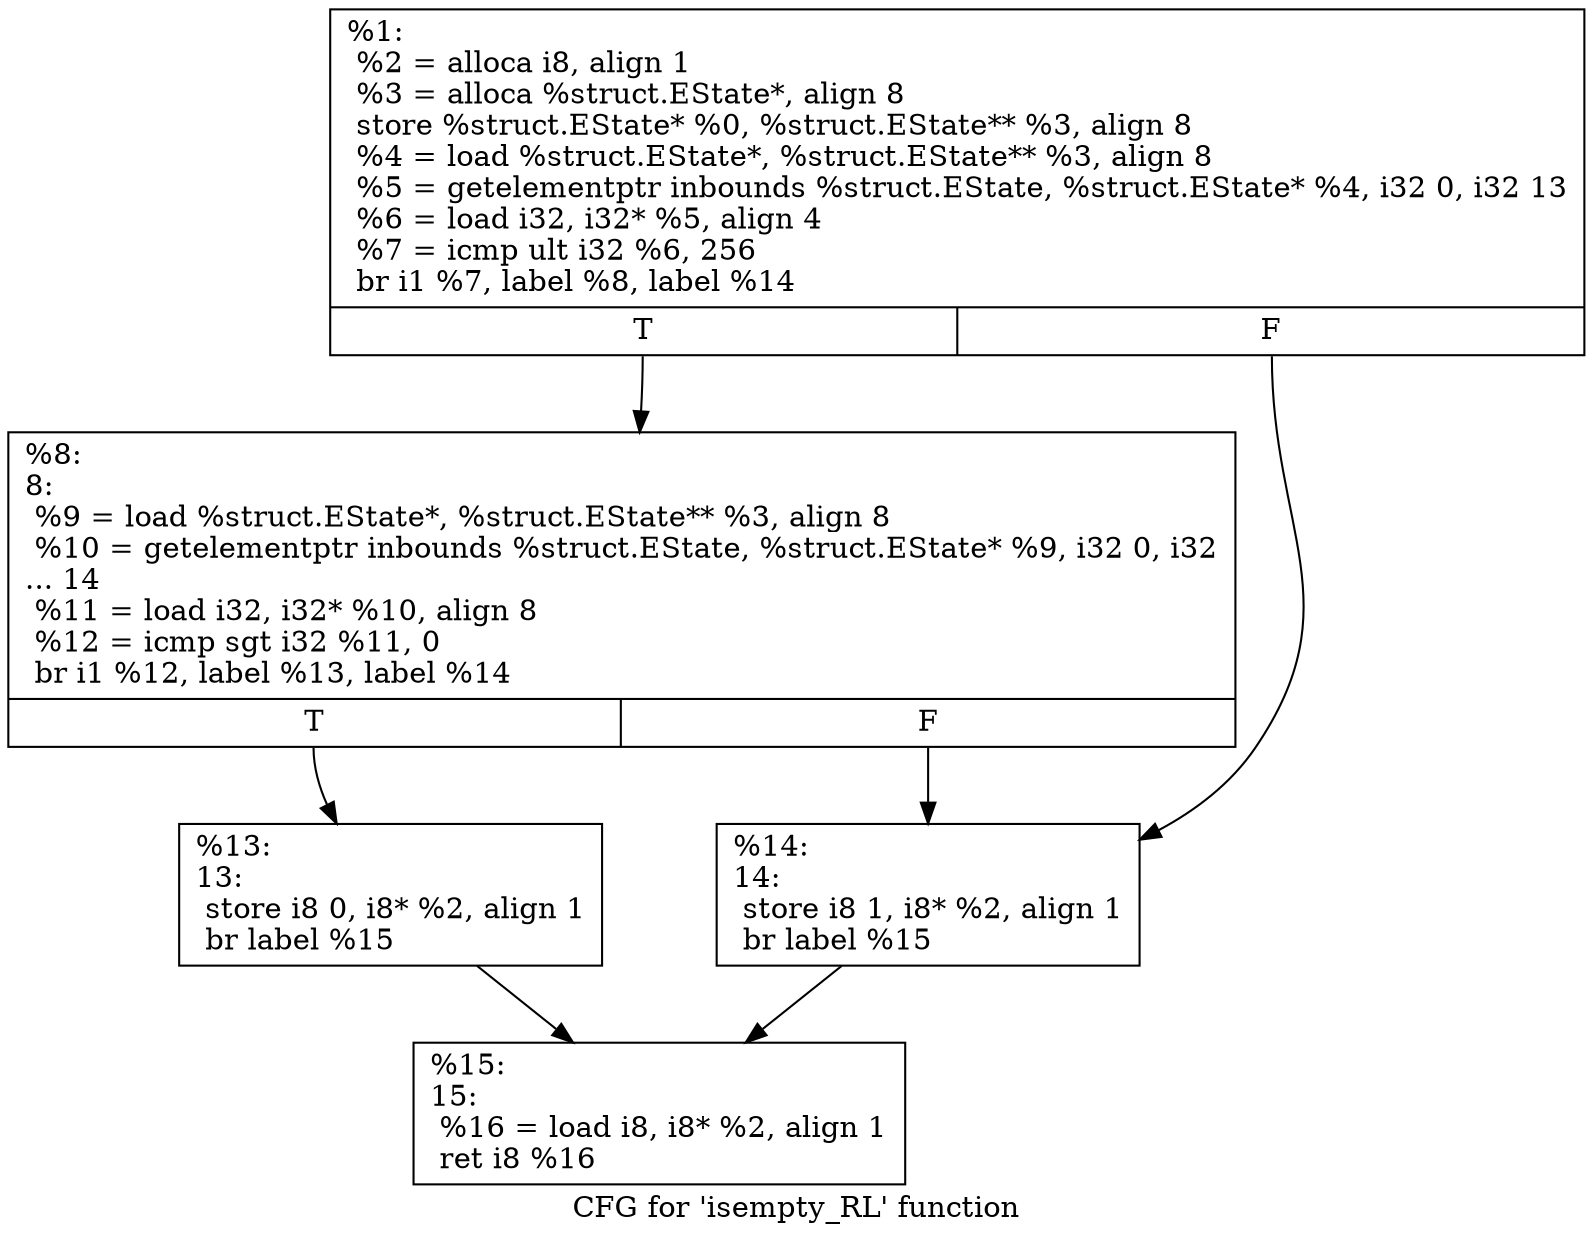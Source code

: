 digraph "CFG for 'isempty_RL' function" {
	label="CFG for 'isempty_RL' function";

	Node0xc22960 [shape=record,label="{%1:\l  %2 = alloca i8, align 1\l  %3 = alloca %struct.EState*, align 8\l  store %struct.EState* %0, %struct.EState** %3, align 8\l  %4 = load %struct.EState*, %struct.EState** %3, align 8\l  %5 = getelementptr inbounds %struct.EState, %struct.EState* %4, i32 0, i32 13\l  %6 = load i32, i32* %5, align 4\l  %7 = icmp ult i32 %6, 256\l  br i1 %7, label %8, label %14\l|{<s0>T|<s1>F}}"];
	Node0xc22960:s0 -> Node0xc22ce0;
	Node0xc22960:s1 -> Node0xc22d30;
	Node0xc22ce0 [shape=record,label="{%8:\l8:                                                \l  %9 = load %struct.EState*, %struct.EState** %3, align 8\l  %10 = getelementptr inbounds %struct.EState, %struct.EState* %9, i32 0, i32\l... 14\l  %11 = load i32, i32* %10, align 8\l  %12 = icmp sgt i32 %11, 0\l  br i1 %12, label %13, label %14\l|{<s0>T|<s1>F}}"];
	Node0xc22ce0:s0 -> Node0xc22b20;
	Node0xc22ce0:s1 -> Node0xc22d30;
	Node0xc22b20 [shape=record,label="{%13:\l13:                                               \l  store i8 0, i8* %2, align 1\l  br label %15\l}"];
	Node0xc22b20 -> Node0xc234d0;
	Node0xc22d30 [shape=record,label="{%14:\l14:                                               \l  store i8 1, i8* %2, align 1\l  br label %15\l}"];
	Node0xc22d30 -> Node0xc234d0;
	Node0xc234d0 [shape=record,label="{%15:\l15:                                               \l  %16 = load i8, i8* %2, align 1\l  ret i8 %16\l}"];
}

